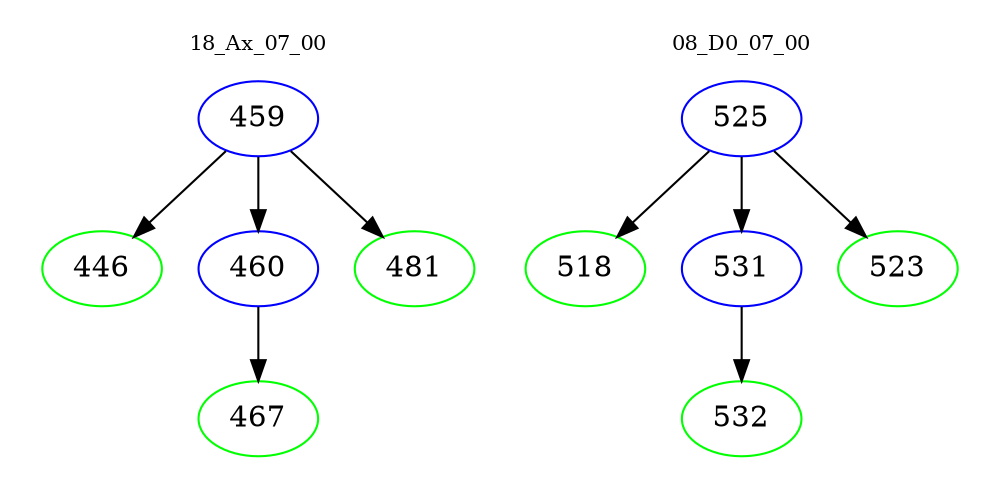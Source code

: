 digraph{
subgraph cluster_0 {
color = white
label = "18_Ax_07_00";
fontsize=10;
T0_459 [label="459", color="blue"]
T0_459 -> T0_446 [color="black"]
T0_446 [label="446", color="green"]
T0_459 -> T0_460 [color="black"]
T0_460 [label="460", color="blue"]
T0_460 -> T0_467 [color="black"]
T0_467 [label="467", color="green"]
T0_459 -> T0_481 [color="black"]
T0_481 [label="481", color="green"]
}
subgraph cluster_1 {
color = white
label = "08_D0_07_00";
fontsize=10;
T1_525 [label="525", color="blue"]
T1_525 -> T1_518 [color="black"]
T1_518 [label="518", color="green"]
T1_525 -> T1_531 [color="black"]
T1_531 [label="531", color="blue"]
T1_531 -> T1_532 [color="black"]
T1_532 [label="532", color="green"]
T1_525 -> T1_523 [color="black"]
T1_523 [label="523", color="green"]
}
}
